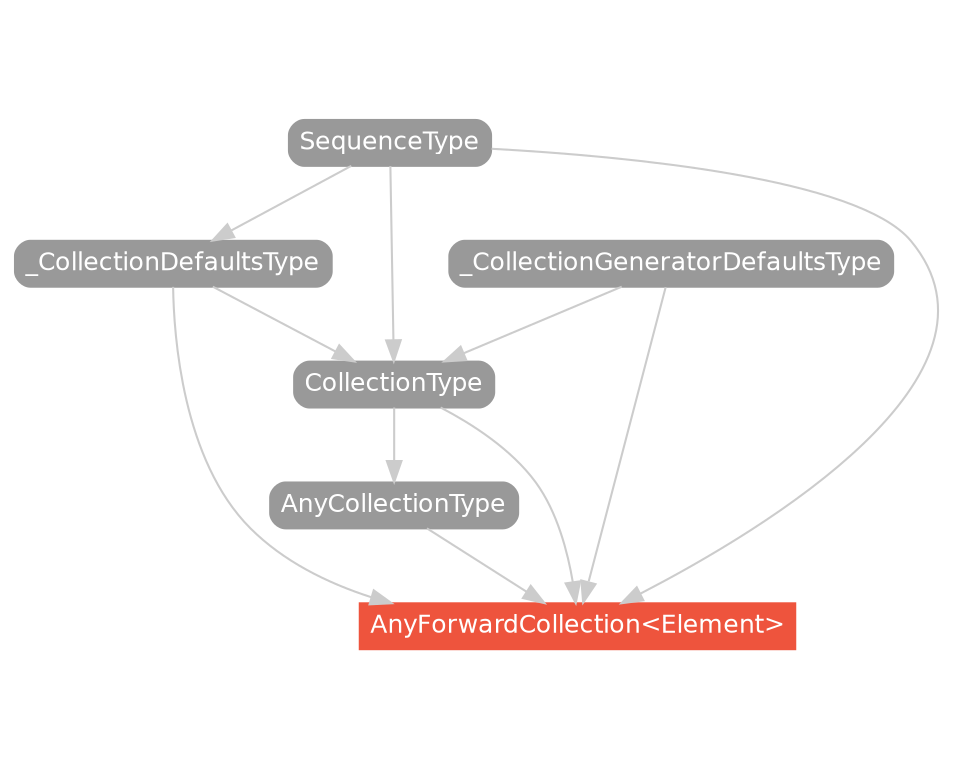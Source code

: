 strict digraph "AnyForwardCollection<Element> - Type Hierarchy - SwiftDoc.org" {
    pad="0.1,0.8"
    node [shape=box, style="filled,rounded", color="#999999", fillcolor="#999999", fontcolor=white, fontname=Helvetica, fontnames="Helvetica,sansserif", fontsize=12, margin="0.07,0.05", height="0.3"]
    edge [color="#cccccc"]
    "AnyCollectionType" [URL="/protocol/AnyCollectionType/"]
    "AnyForwardCollection<Element>" [URL="/type/AnyForwardCollection/", style="filled", fillcolor="#ee543d", color="#ee543d"]
    "CollectionType" [URL="/protocol/CollectionType/"]
    "SequenceType" [URL="/protocol/SequenceType/"]
    "_CollectionDefaultsType" [URL="/protocol/_CollectionDefaultsType/"]
    "_CollectionGeneratorDefaultsType" [URL="/protocol/_CollectionGeneratorDefaultsType/"]    "AnyCollectionType" -> "AnyForwardCollection<Element>"
    "CollectionType" -> "AnyForwardCollection<Element>"
    "SequenceType" -> "AnyForwardCollection<Element>"
    "_CollectionDefaultsType" -> "AnyForwardCollection<Element>"
    "_CollectionGeneratorDefaultsType" -> "AnyForwardCollection<Element>"
    "CollectionType" -> "AnyCollectionType"
    "SequenceType" -> "CollectionType"
    "_CollectionDefaultsType" -> "CollectionType"
    "_CollectionGeneratorDefaultsType" -> "CollectionType"
    "SequenceType" -> "_CollectionDefaultsType"
    "SequenceType" -> "CollectionType"
    "_CollectionDefaultsType" -> "CollectionType"
    "_CollectionGeneratorDefaultsType" -> "CollectionType"
    "SequenceType" -> "_CollectionDefaultsType"
    "SequenceType" -> "_CollectionDefaultsType"
    subgraph Types {
        rank = max; "AnyForwardCollection<Element>";
    }
}